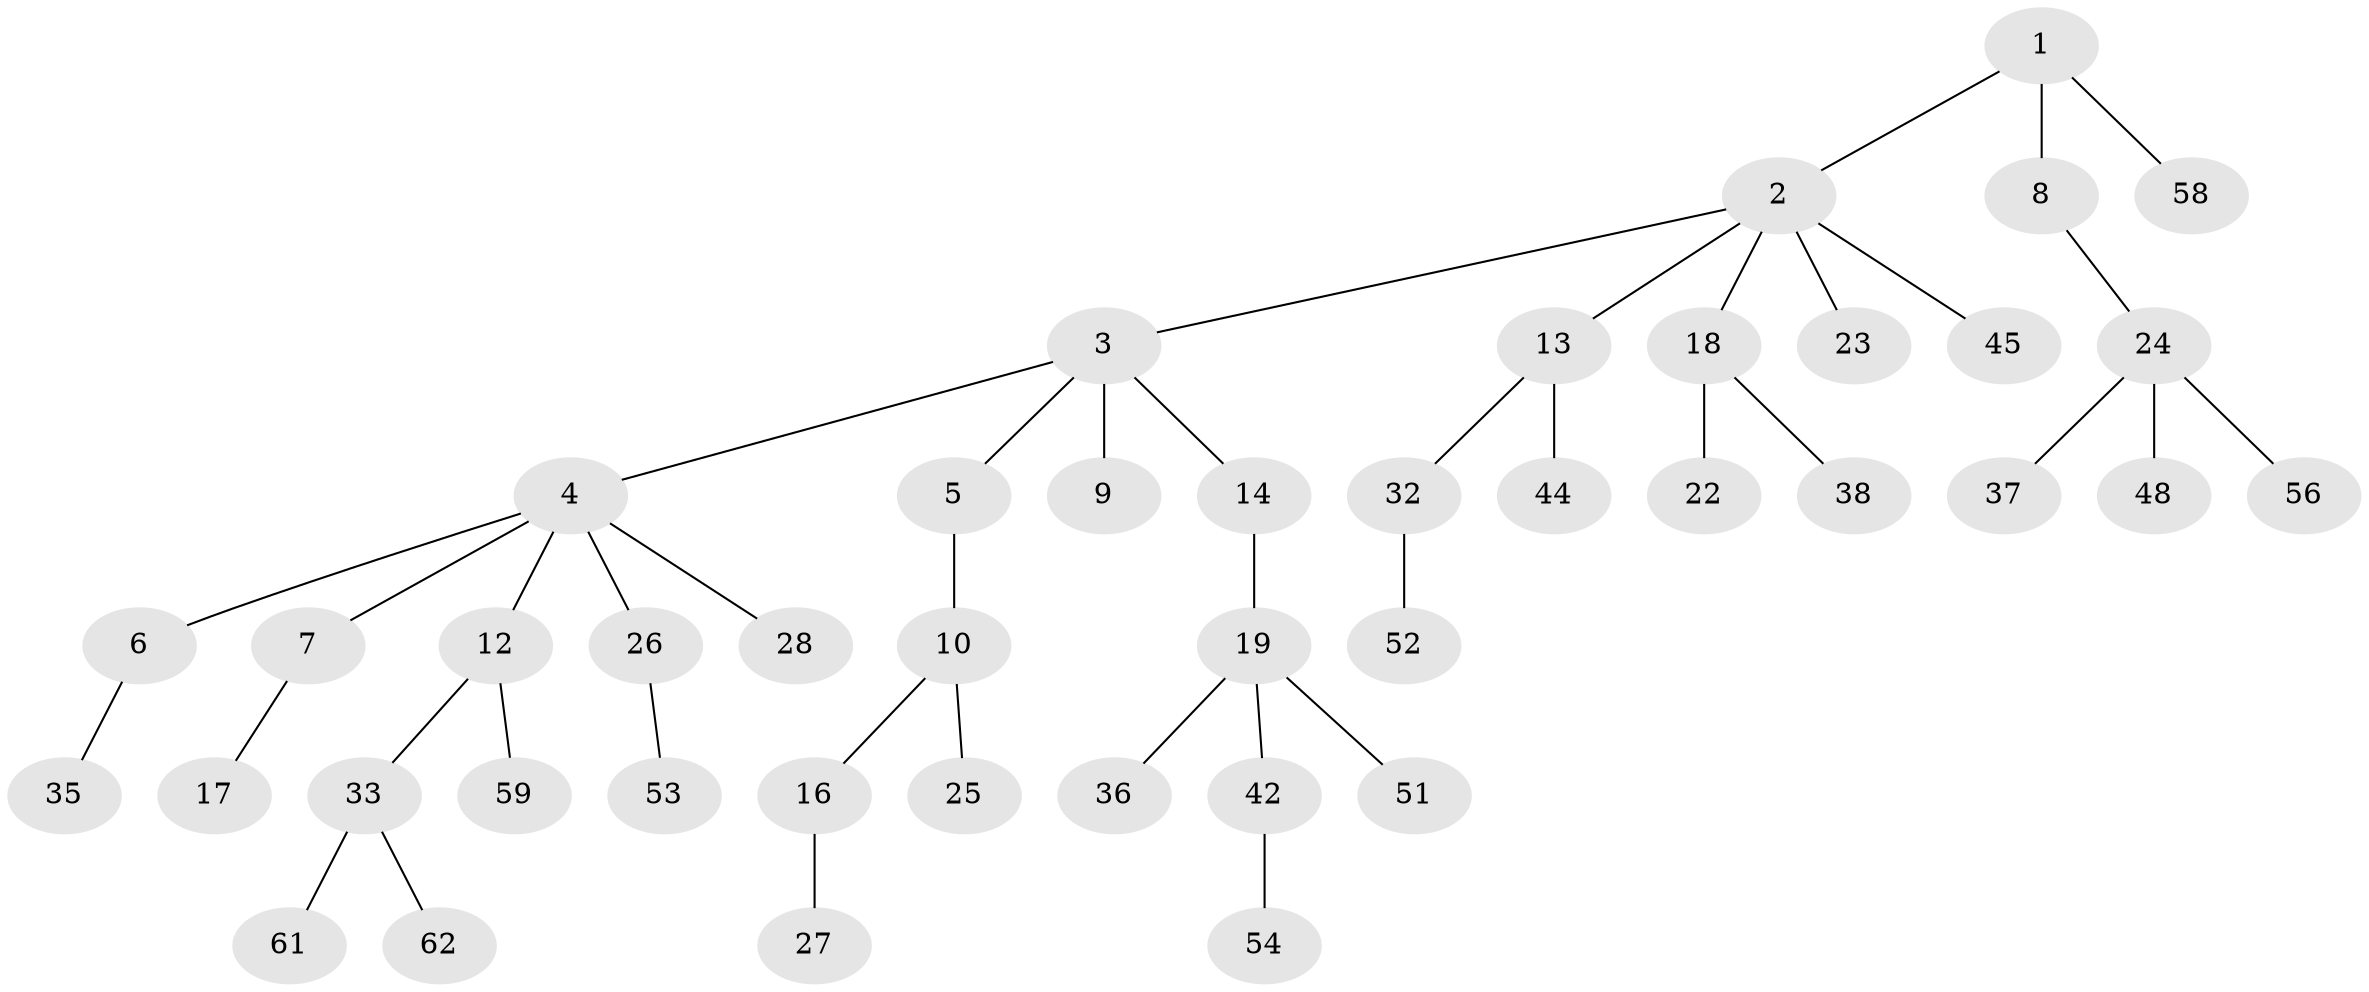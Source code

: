 // original degree distribution, {3: 0.14516129032258066, 6: 0.03225806451612903, 7: 0.016129032258064516, 2: 0.1774193548387097, 1: 0.5483870967741935, 4: 0.08064516129032258}
// Generated by graph-tools (version 1.1) at 2025/11/02/27/25 16:11:26]
// undirected, 43 vertices, 42 edges
graph export_dot {
graph [start="1"]
  node [color=gray90,style=filled];
  1;
  2 [super="+21"];
  3 [super="+15"];
  4 [super="+41"];
  5 [super="+29"];
  6 [super="+20"];
  7;
  8 [super="+11"];
  9;
  10 [super="+50"];
  12 [super="+31"];
  13;
  14 [super="+39"];
  16 [super="+46"];
  17 [super="+57"];
  18 [super="+47"];
  19 [super="+34"];
  22;
  23;
  24;
  25 [super="+40"];
  26 [super="+49"];
  27 [super="+30"];
  28;
  32 [super="+43"];
  33;
  35;
  36;
  37 [super="+60"];
  38;
  42 [super="+55"];
  44;
  45;
  48;
  51;
  52;
  53;
  54;
  56;
  58;
  59;
  61;
  62;
  1 -- 2;
  1 -- 8;
  1 -- 58;
  2 -- 3;
  2 -- 13;
  2 -- 18;
  2 -- 23;
  2 -- 45;
  3 -- 4;
  3 -- 5;
  3 -- 9;
  3 -- 14;
  4 -- 6;
  4 -- 7;
  4 -- 12;
  4 -- 26;
  4 -- 28;
  5 -- 10;
  6 -- 35;
  7 -- 17;
  8 -- 24;
  10 -- 16;
  10 -- 25;
  12 -- 33;
  12 -- 59;
  13 -- 32;
  13 -- 44;
  14 -- 19;
  16 -- 27;
  18 -- 22;
  18 -- 38;
  19 -- 36;
  19 -- 51;
  19 -- 42;
  24 -- 37;
  24 -- 48;
  24 -- 56;
  26 -- 53;
  32 -- 52;
  33 -- 61;
  33 -- 62;
  42 -- 54;
}
